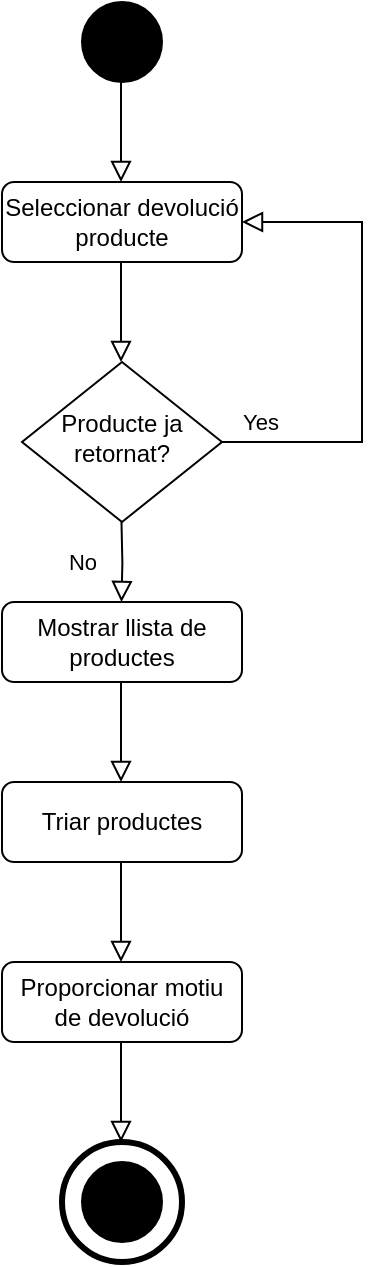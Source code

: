 <mxfile version="22.1.3" type="google">
  <diagram id="C5RBs43oDa-KdzZeNtuy" name="Page-1">
    <mxGraphModel grid="1" page="1" gridSize="10" guides="1" tooltips="1" connect="1" arrows="1" fold="1" pageScale="1" pageWidth="827" pageHeight="1169" math="0" shadow="0">
      <root>
        <mxCell id="WIyWlLk6GJQsqaUBKTNV-0" />
        <mxCell id="WIyWlLk6GJQsqaUBKTNV-1" parent="WIyWlLk6GJQsqaUBKTNV-0" />
        <mxCell id="hzm5nS-1-b3PMZsYFxRv-0" value="Seleccionar devolució producte" style="rounded=1;whiteSpace=wrap;html=1;fontSize=12;glass=0;strokeWidth=1;shadow=0;" vertex="1" parent="WIyWlLk6GJQsqaUBKTNV-1">
          <mxGeometry x="323" y="360" width="120" height="40" as="geometry" />
        </mxCell>
        <mxCell id="hzm5nS-1-b3PMZsYFxRv-1" value="" style="ellipse;whiteSpace=wrap;html=1;aspect=fixed;fillColor=#000000;" vertex="1" parent="WIyWlLk6GJQsqaUBKTNV-1">
          <mxGeometry x="363" y="270" width="40" height="40" as="geometry" />
        </mxCell>
        <mxCell id="hzm5nS-1-b3PMZsYFxRv-2" value="" style="rounded=0;html=1;jettySize=auto;orthogonalLoop=1;fontSize=11;endArrow=block;endFill=0;endSize=8;strokeWidth=1;shadow=0;labelBackgroundColor=none;edgeStyle=orthogonalEdgeStyle;" edge="1" parent="WIyWlLk6GJQsqaUBKTNV-1">
          <mxGeometry relative="1" as="geometry">
            <mxPoint x="382.5" y="310" as="sourcePoint" />
            <mxPoint x="382.5" y="360" as="targetPoint" />
          </mxGeometry>
        </mxCell>
        <mxCell id="hzm5nS-1-b3PMZsYFxRv-4" value="" style="rounded=0;html=1;jettySize=auto;orthogonalLoop=1;fontSize=11;endArrow=block;endFill=0;endSize=8;strokeWidth=1;shadow=0;labelBackgroundColor=none;edgeStyle=orthogonalEdgeStyle;" edge="1" parent="WIyWlLk6GJQsqaUBKTNV-1">
          <mxGeometry relative="1" as="geometry">
            <mxPoint x="382.5" y="400" as="sourcePoint" />
            <mxPoint x="382.5" y="450" as="targetPoint" />
          </mxGeometry>
        </mxCell>
        <mxCell id="hzm5nS-1-b3PMZsYFxRv-5" value="Mostrar llista de productes" style="rounded=1;whiteSpace=wrap;html=1;fontSize=12;glass=0;strokeWidth=1;shadow=0;" vertex="1" parent="WIyWlLk6GJQsqaUBKTNV-1">
          <mxGeometry x="323" y="570" width="120" height="40" as="geometry" />
        </mxCell>
        <mxCell id="hzm5nS-1-b3PMZsYFxRv-7" value="Triar productes" style="rounded=1;whiteSpace=wrap;html=1;fontSize=12;glass=0;strokeWidth=1;shadow=0;" vertex="1" parent="WIyWlLk6GJQsqaUBKTNV-1">
          <mxGeometry x="323" y="660" width="120" height="40" as="geometry" />
        </mxCell>
        <mxCell id="hzm5nS-1-b3PMZsYFxRv-8" value="" style="rounded=0;html=1;jettySize=auto;orthogonalLoop=1;fontSize=11;endArrow=block;endFill=0;endSize=8;strokeWidth=1;shadow=0;labelBackgroundColor=none;edgeStyle=orthogonalEdgeStyle;" edge="1" parent="WIyWlLk6GJQsqaUBKTNV-1">
          <mxGeometry relative="1" as="geometry">
            <mxPoint x="382.5" y="610" as="sourcePoint" />
            <mxPoint x="382.5" y="660" as="targetPoint" />
          </mxGeometry>
        </mxCell>
        <mxCell id="hzm5nS-1-b3PMZsYFxRv-9" value="Proporcionar motiu de devolució" style="rounded=1;whiteSpace=wrap;html=1;fontSize=12;glass=0;strokeWidth=1;shadow=0;" vertex="1" parent="WIyWlLk6GJQsqaUBKTNV-1">
          <mxGeometry x="323" y="750" width="120" height="40" as="geometry" />
        </mxCell>
        <mxCell id="hzm5nS-1-b3PMZsYFxRv-10" value="" style="rounded=0;html=1;jettySize=auto;orthogonalLoop=1;fontSize=11;endArrow=block;endFill=0;endSize=8;strokeWidth=1;shadow=0;labelBackgroundColor=none;edgeStyle=orthogonalEdgeStyle;" edge="1" parent="WIyWlLk6GJQsqaUBKTNV-1">
          <mxGeometry relative="1" as="geometry">
            <mxPoint x="382.5" y="700" as="sourcePoint" />
            <mxPoint x="382.5" y="750" as="targetPoint" />
          </mxGeometry>
        </mxCell>
        <mxCell id="hzm5nS-1-b3PMZsYFxRv-11" value="" style="rounded=0;html=1;jettySize=auto;orthogonalLoop=1;fontSize=11;endArrow=block;endFill=0;endSize=8;strokeWidth=1;shadow=0;labelBackgroundColor=none;edgeStyle=orthogonalEdgeStyle;" edge="1" parent="WIyWlLk6GJQsqaUBKTNV-1">
          <mxGeometry relative="1" as="geometry">
            <mxPoint x="382.5" y="790" as="sourcePoint" />
            <mxPoint x="382.5" y="840" as="targetPoint" />
          </mxGeometry>
        </mxCell>
        <mxCell id="hzm5nS-1-b3PMZsYFxRv-12" value="" style="ellipse;whiteSpace=wrap;html=1;aspect=fixed;fillColor=#000000;" vertex="1" parent="WIyWlLk6GJQsqaUBKTNV-1">
          <mxGeometry x="363" y="850" width="40" height="40" as="geometry" />
        </mxCell>
        <mxCell id="hzm5nS-1-b3PMZsYFxRv-13" value="" style="ellipse;whiteSpace=wrap;html=1;aspect=fixed;fillColor=none;strokeWidth=3;" vertex="1" parent="WIyWlLk6GJQsqaUBKTNV-1">
          <mxGeometry x="353" y="840" width="60" height="60" as="geometry" />
        </mxCell>
        <mxCell id="hzm5nS-1-b3PMZsYFxRv-14" value="Producte ja retornat?" style="rhombus;whiteSpace=wrap;html=1;shadow=0;fontFamily=Helvetica;fontSize=12;align=center;strokeWidth=1;spacing=6;spacingTop=-4;" vertex="1" parent="WIyWlLk6GJQsqaUBKTNV-1">
          <mxGeometry x="333" y="450" width="100" height="80" as="geometry" />
        </mxCell>
        <mxCell id="hzm5nS-1-b3PMZsYFxRv-15" value="No" style="rounded=0;html=1;jettySize=auto;orthogonalLoop=1;fontSize=11;endArrow=block;endFill=0;endSize=8;strokeWidth=1;shadow=0;labelBackgroundColor=none;edgeStyle=orthogonalEdgeStyle;" edge="1" parent="WIyWlLk6GJQsqaUBKTNV-1">
          <mxGeometry x="0.012" y="20" relative="1" as="geometry">
            <mxPoint y="-1" as="offset" />
            <mxPoint x="382.74" y="570" as="targetPoint" />
            <mxPoint x="382.74" y="530" as="sourcePoint" />
          </mxGeometry>
        </mxCell>
        <mxCell id="hzm5nS-1-b3PMZsYFxRv-16" value="Yes" style="edgeStyle=orthogonalEdgeStyle;rounded=0;html=1;jettySize=auto;orthogonalLoop=1;fontSize=11;endArrow=block;endFill=0;endSize=8;strokeWidth=1;shadow=0;labelBackgroundColor=none;entryX=1;entryY=0.5;entryDx=0;entryDy=0;" edge="1" parent="WIyWlLk6GJQsqaUBKTNV-1" target="hzm5nS-1-b3PMZsYFxRv-0">
          <mxGeometry x="-0.846" y="10" relative="1" as="geometry">
            <mxPoint as="offset" />
            <mxPoint x="543" y="770" as="targetPoint" />
            <mxPoint x="433" y="490" as="sourcePoint" />
            <Array as="points">
              <mxPoint x="503" y="490" />
              <mxPoint x="503" y="380" />
            </Array>
          </mxGeometry>
        </mxCell>
      </root>
    </mxGraphModel>
  </diagram>
</mxfile>
